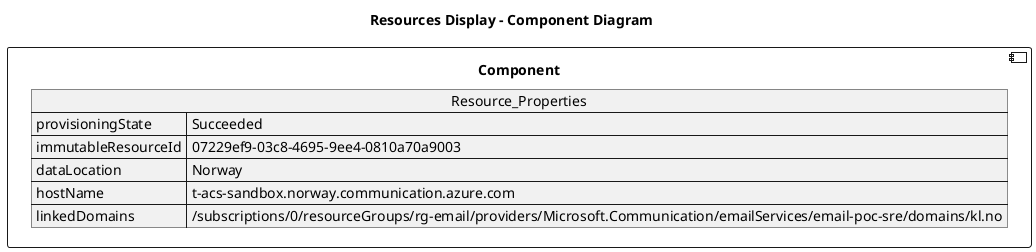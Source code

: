 @startuml

title Resources Display - Component Diagram

component Component {

json  Resource_Properties {
  "provisioningState": "Succeeded",
  "immutableResourceId": "07229ef9-03c8-4695-9ee4-0810a70a9003",
  "dataLocation": "Norway",
  "hostName": "t-acs-sandbox.norway.communication.azure.com",
  "linkedDomains": [
    "/subscriptions/0/resourceGroups/rg-email/providers/Microsoft.Communication/emailServices/email-poc-sre/domains/kl.no"
  ]
}
}
@enduml
